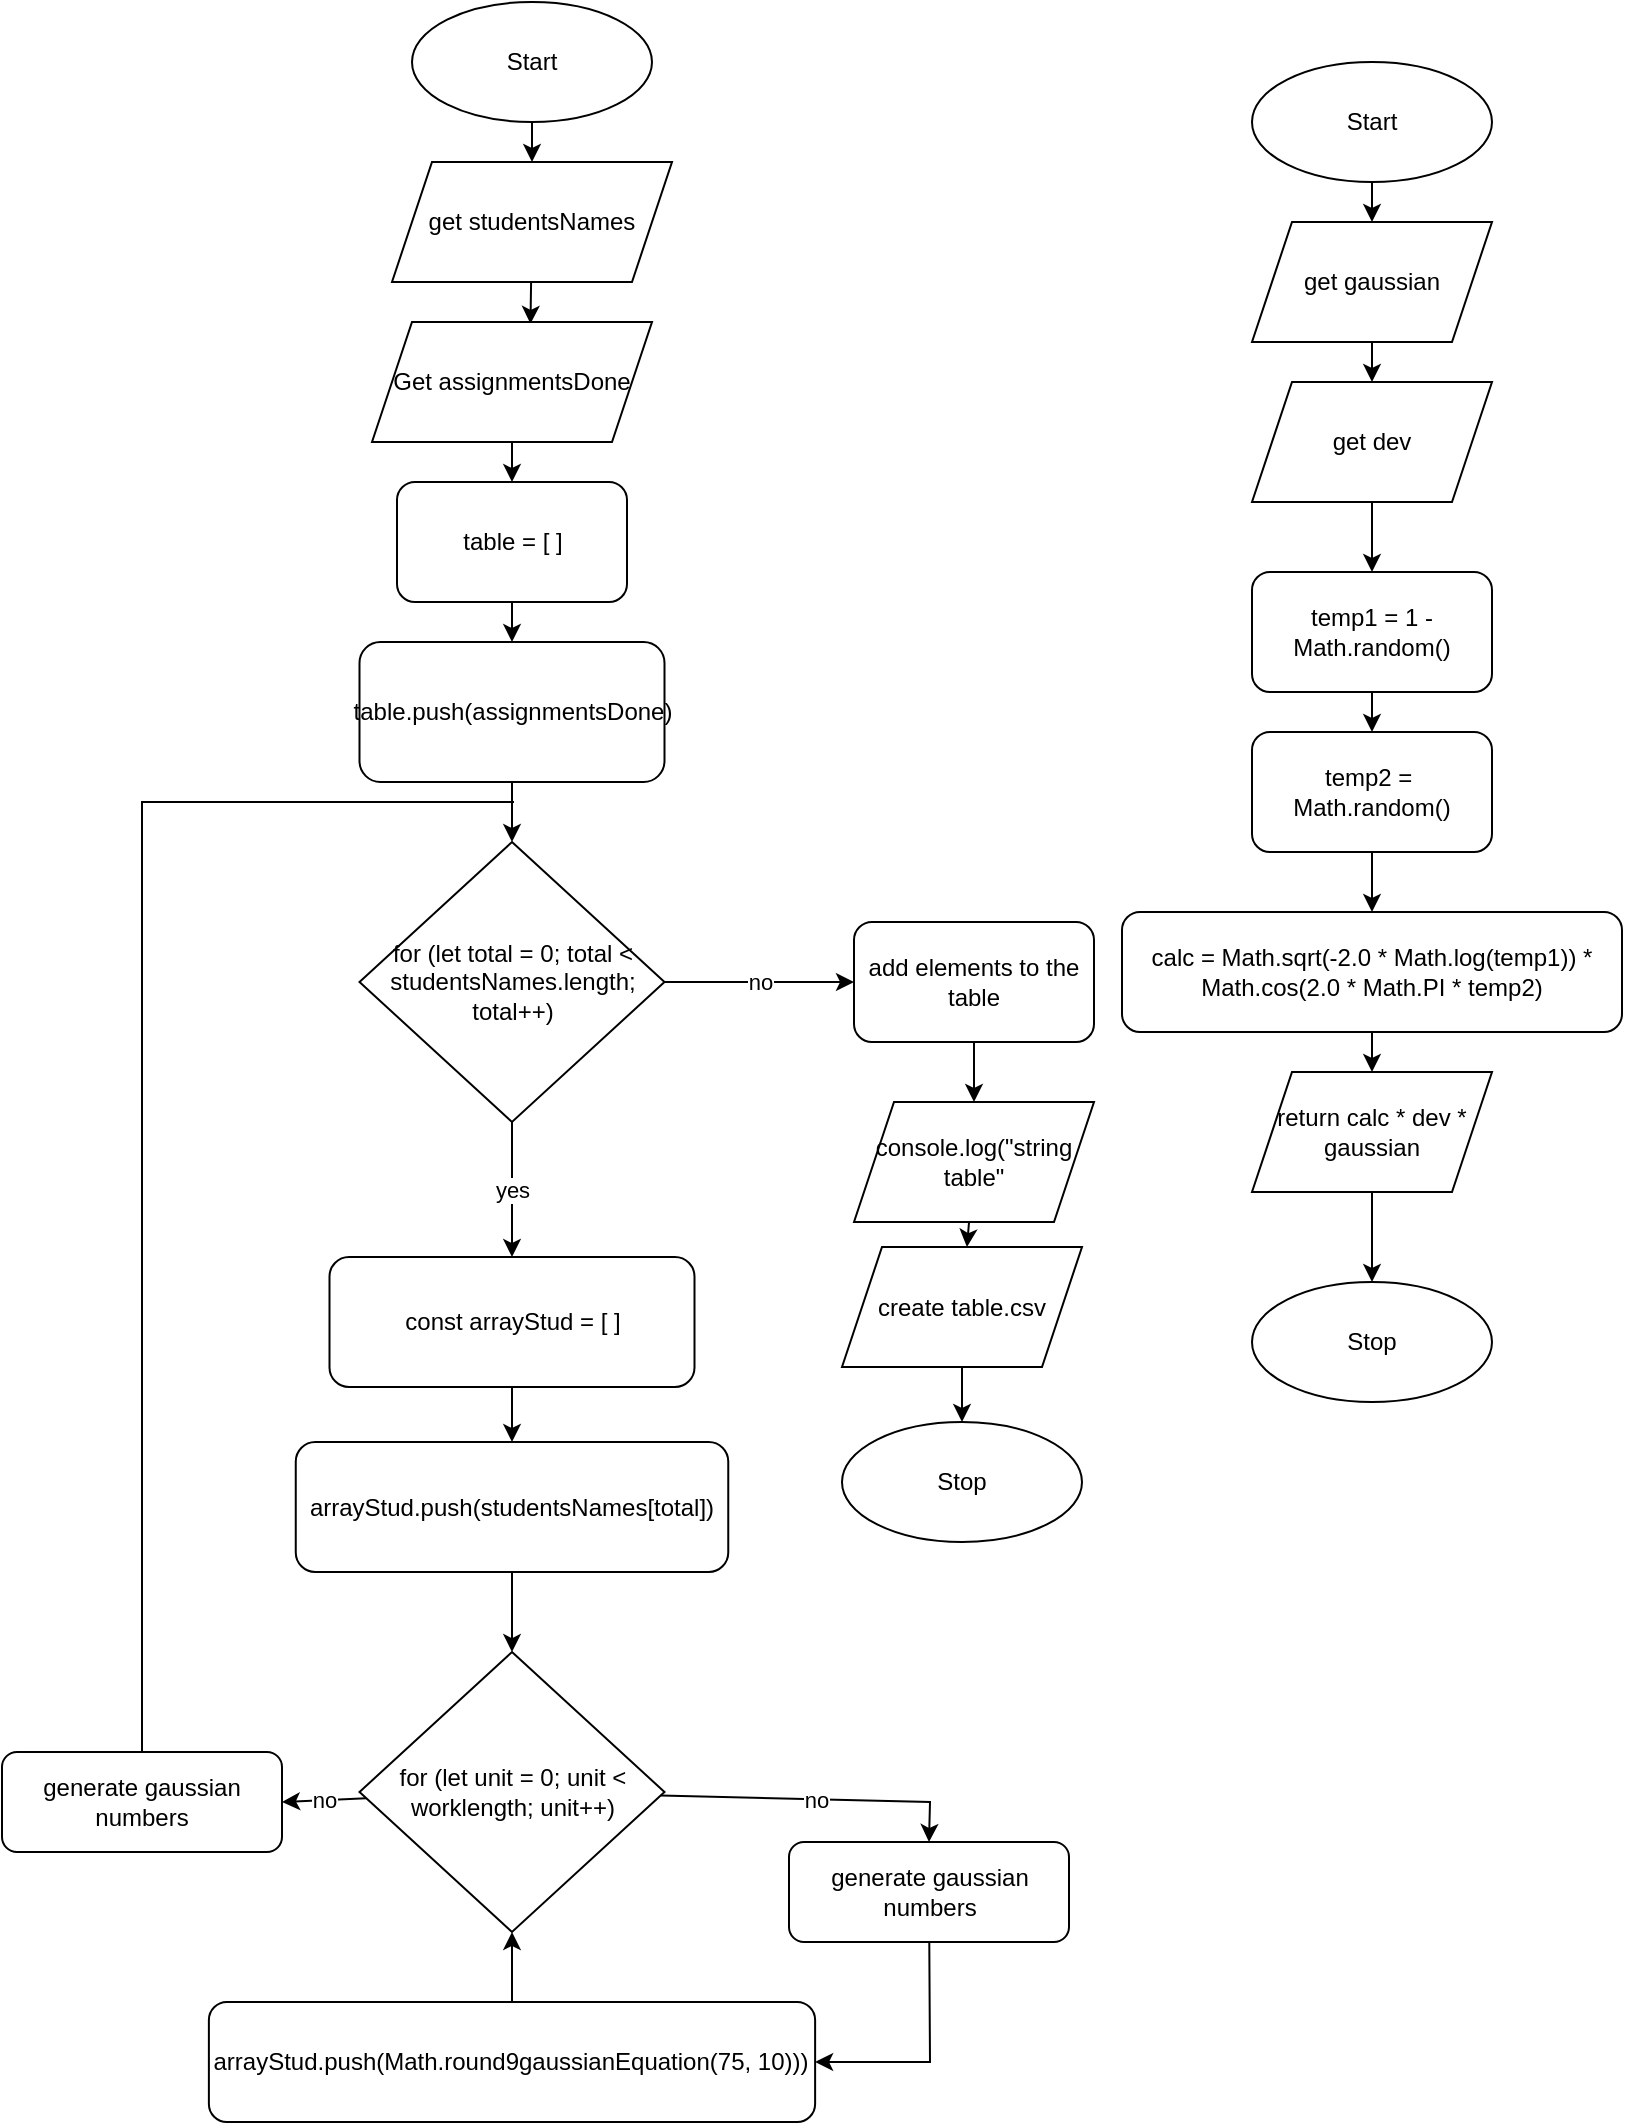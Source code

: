 <mxfile>
    <diagram id="bVoswQC8T6PlKmy4Bn8u" name="Page-1">
        <mxGraphModel dx="690" dy="526" grid="1" gridSize="10" guides="1" tooltips="1" connect="1" arrows="1" fold="1" page="1" pageScale="1" pageWidth="827" pageHeight="1169" math="0" shadow="0">
            <root>
                <mxCell id="0"/>
                <mxCell id="1" parent="0"/>
                <mxCell id="286" value="" style="edgeStyle=none;html=1;" parent="1" source="287" target="291" edge="1">
                    <mxGeometry relative="1" as="geometry"/>
                </mxCell>
                <mxCell id="287" value="Start" style="ellipse;whiteSpace=wrap;html=1;" parent="1" vertex="1">
                    <mxGeometry x="205" y="100" width="120" height="60" as="geometry"/>
                </mxCell>
                <mxCell id="290" style="edgeStyle=none;html=1;entryX=0.566;entryY=0.015;entryDx=0;entryDy=0;entryPerimeter=0;" parent="1" source="291" target="293" edge="1">
                    <mxGeometry relative="1" as="geometry"/>
                </mxCell>
                <mxCell id="291" value="get studentsNames" style="shape=parallelogram;perimeter=parallelogramPerimeter;whiteSpace=wrap;html=1;fixedSize=1;" parent="1" vertex="1">
                    <mxGeometry x="195" y="180" width="140" height="60" as="geometry"/>
                </mxCell>
                <mxCell id="292" style="edgeStyle=none;html=1;entryX=0.5;entryY=0;entryDx=0;entryDy=0;" parent="1" source="293" target="298" edge="1">
                    <mxGeometry relative="1" as="geometry"/>
                </mxCell>
                <mxCell id="293" value="Get assignmentsDone" style="shape=parallelogram;perimeter=parallelogramPerimeter;whiteSpace=wrap;html=1;fixedSize=1;" parent="1" vertex="1">
                    <mxGeometry x="185" y="260" width="140" height="60" as="geometry"/>
                </mxCell>
                <mxCell id="296" value="Stop" style="ellipse;whiteSpace=wrap;html=1;" parent="1" vertex="1">
                    <mxGeometry x="420" y="810" width="120" height="60" as="geometry"/>
                </mxCell>
                <mxCell id="333" value="" style="edgeStyle=none;html=1;" parent="1" source="298" target="332" edge="1">
                    <mxGeometry relative="1" as="geometry"/>
                </mxCell>
                <mxCell id="298" value="table = [ ]" style="rounded=1;whiteSpace=wrap;html=1;" parent="1" vertex="1">
                    <mxGeometry x="197.5" y="340" width="115" height="60" as="geometry"/>
                </mxCell>
                <mxCell id="299" value="yes" style="edgeStyle=none;html=1;entryX=0.5;entryY=0;entryDx=0;entryDy=0;" parent="1" source="301" target="304" edge="1">
                    <mxGeometry relative="1" as="geometry"/>
                </mxCell>
                <mxCell id="352" value="no" style="edgeStyle=none;rounded=0;html=1;" parent="1" source="301" target="351" edge="1">
                    <mxGeometry relative="1" as="geometry"/>
                </mxCell>
                <mxCell id="301" value="for (let total = 0; total &amp;lt; studentsNames.length; total++)" style="rhombus;whiteSpace=wrap;html=1;" parent="1" vertex="1">
                    <mxGeometry x="178.75" y="520" width="152.5" height="140" as="geometry"/>
                </mxCell>
                <mxCell id="335" value="" style="edgeStyle=none;html=1;" parent="1" source="304" target="334" edge="1">
                    <mxGeometry relative="1" as="geometry"/>
                </mxCell>
                <mxCell id="304" value="const arrayStud = [ ]" style="rounded=1;whiteSpace=wrap;html=1;" parent="1" vertex="1">
                    <mxGeometry x="163.75" y="727.5" width="182.5" height="65" as="geometry"/>
                </mxCell>
                <mxCell id="325" value="" style="edgeStyle=none;html=1;" parent="1" source="312" target="324" edge="1">
                    <mxGeometry relative="1" as="geometry"/>
                </mxCell>
                <mxCell id="312" value="Start" style="ellipse;whiteSpace=wrap;html=1;" parent="1" vertex="1">
                    <mxGeometry x="625" y="130" width="120" height="60" as="geometry"/>
                </mxCell>
                <mxCell id="313" value="Stop" style="ellipse;whiteSpace=wrap;html=1;" parent="1" vertex="1">
                    <mxGeometry x="625" y="740" width="120" height="60" as="geometry"/>
                </mxCell>
                <mxCell id="318" value="" style="edgeStyle=none;html=1;" parent="1" source="315" target="316" edge="1">
                    <mxGeometry relative="1" as="geometry"/>
                </mxCell>
                <mxCell id="315" value="temp1 = 1 - Math.random()" style="rounded=1;whiteSpace=wrap;html=1;" parent="1" vertex="1">
                    <mxGeometry x="625" y="385" width="120" height="60" as="geometry"/>
                </mxCell>
                <mxCell id="320" value="" style="edgeStyle=none;html=1;" parent="1" source="316" target="319" edge="1">
                    <mxGeometry relative="1" as="geometry"/>
                </mxCell>
                <mxCell id="316" value="temp2 =&amp;nbsp; Math.random()" style="rounded=1;whiteSpace=wrap;html=1;" parent="1" vertex="1">
                    <mxGeometry x="625" y="465" width="120" height="60" as="geometry"/>
                </mxCell>
                <mxCell id="322" value="" style="edgeStyle=none;html=1;" parent="1" source="319" target="321" edge="1">
                    <mxGeometry relative="1" as="geometry"/>
                </mxCell>
                <mxCell id="319" value="calc = Math.sqrt(-2.0 * Math.log(temp1)) * Math.cos(2.0 * Math.PI * temp2)" style="rounded=1;whiteSpace=wrap;html=1;" parent="1" vertex="1">
                    <mxGeometry x="560" y="555" width="250" height="60" as="geometry"/>
                </mxCell>
                <mxCell id="323" value="" style="edgeStyle=none;html=1;" parent="1" source="321" target="313" edge="1">
                    <mxGeometry relative="1" as="geometry"/>
                </mxCell>
                <mxCell id="321" value="return calc * dev * gaussian" style="shape=parallelogram;perimeter=parallelogramPerimeter;whiteSpace=wrap;html=1;fixedSize=1;" parent="1" vertex="1">
                    <mxGeometry x="625" y="635" width="120" height="60" as="geometry"/>
                </mxCell>
                <mxCell id="327" value="" style="edgeStyle=none;html=1;" parent="1" source="324" target="326" edge="1">
                    <mxGeometry relative="1" as="geometry"/>
                </mxCell>
                <mxCell id="324" value="get gaussian" style="shape=parallelogram;perimeter=parallelogramPerimeter;whiteSpace=wrap;html=1;fixedSize=1;" parent="1" vertex="1">
                    <mxGeometry x="625" y="210" width="120" height="60" as="geometry"/>
                </mxCell>
                <mxCell id="329" style="edgeStyle=none;html=1;entryX=0.5;entryY=0;entryDx=0;entryDy=0;" parent="1" source="326" target="315" edge="1">
                    <mxGeometry relative="1" as="geometry"/>
                </mxCell>
                <mxCell id="326" value="get dev" style="shape=parallelogram;perimeter=parallelogramPerimeter;whiteSpace=wrap;html=1;fixedSize=1;" parent="1" vertex="1">
                    <mxGeometry x="625" y="290" width="120" height="60" as="geometry"/>
                </mxCell>
                <mxCell id="336" value="" style="edgeStyle=none;html=1;" parent="1" source="332" target="301" edge="1">
                    <mxGeometry relative="1" as="geometry"/>
                </mxCell>
                <mxCell id="332" value="table.push(assignmentsDone)" style="rounded=1;whiteSpace=wrap;html=1;" parent="1" vertex="1">
                    <mxGeometry x="178.75" y="420" width="152.5" height="70" as="geometry"/>
                </mxCell>
                <mxCell id="339" value="" style="edgeStyle=none;html=1;" parent="1" source="334" target="338" edge="1">
                    <mxGeometry relative="1" as="geometry"/>
                </mxCell>
                <mxCell id="334" value="arrayStud.push(studentsNames[total])" style="rounded=1;whiteSpace=wrap;html=1;" parent="1" vertex="1">
                    <mxGeometry x="146.88" y="820" width="216.25" height="65" as="geometry"/>
                </mxCell>
                <mxCell id="345" value="no" style="edgeStyle=none;html=1;entryX=0.5;entryY=0;entryDx=0;entryDy=0;rounded=0;" parent="1" source="338" target="344" edge="1">
                    <mxGeometry relative="1" as="geometry">
                        <Array as="points">
                            <mxPoint x="464" y="1000"/>
                        </Array>
                    </mxGeometry>
                </mxCell>
                <mxCell id="363" value="no" style="edgeStyle=none;rounded=0;html=1;entryX=1;entryY=0.5;entryDx=0;entryDy=0;" parent="1" source="338" edge="1">
                    <mxGeometry relative="1" as="geometry">
                        <mxPoint x="140" y="1000" as="targetPoint"/>
                    </mxGeometry>
                </mxCell>
                <mxCell id="338" value="for (let unit = 0; unit &amp;lt; worklength; unit++)" style="rhombus;whiteSpace=wrap;html=1;" parent="1" vertex="1">
                    <mxGeometry x="178.75" y="925" width="152.5" height="140" as="geometry"/>
                </mxCell>
                <mxCell id="347" style="edgeStyle=none;html=1;entryX=0.5;entryY=1;entryDx=0;entryDy=0;" parent="1" source="340" target="338" edge="1">
                    <mxGeometry relative="1" as="geometry"/>
                </mxCell>
                <mxCell id="340" value="arrayStud.push(Math.round9gaussianEquation(75, 10)))" style="rounded=1;whiteSpace=wrap;html=1;" parent="1" vertex="1">
                    <mxGeometry x="103.44" y="1100" width="303.12" height="60" as="geometry"/>
                </mxCell>
                <mxCell id="346" style="edgeStyle=none;html=1;entryX=1;entryY=0.5;entryDx=0;entryDy=0;rounded=0;" parent="1" source="344" target="340" edge="1">
                    <mxGeometry relative="1" as="geometry">
                        <Array as="points">
                            <mxPoint x="464" y="1130"/>
                        </Array>
                    </mxGeometry>
                </mxCell>
                <mxCell id="344" value="generate gaussian numbers" style="rounded=1;whiteSpace=wrap;html=1;" parent="1" vertex="1">
                    <mxGeometry x="393.5" y="1020" width="140" height="50" as="geometry"/>
                </mxCell>
                <mxCell id="354" value="" style="edgeStyle=none;rounded=0;html=1;" parent="1" source="351" target="353" edge="1">
                    <mxGeometry relative="1" as="geometry"/>
                </mxCell>
                <mxCell id="351" value="add elements to the table" style="rounded=1;whiteSpace=wrap;html=1;" parent="1" vertex="1">
                    <mxGeometry x="426" y="560" width="120" height="60" as="geometry"/>
                </mxCell>
                <mxCell id="357" value="" style="edgeStyle=none;rounded=0;html=1;" parent="1" source="353" target="355" edge="1">
                    <mxGeometry relative="1" as="geometry"/>
                </mxCell>
                <mxCell id="353" value="console.log(&quot;string table&quot;" style="shape=parallelogram;perimeter=parallelogramPerimeter;whiteSpace=wrap;html=1;fixedSize=1;" parent="1" vertex="1">
                    <mxGeometry x="426" y="650" width="120" height="60" as="geometry"/>
                </mxCell>
                <mxCell id="358" value="" style="edgeStyle=none;rounded=0;html=1;" parent="1" source="355" target="296" edge="1">
                    <mxGeometry relative="1" as="geometry"/>
                </mxCell>
                <mxCell id="355" value="create table.csv" style="shape=parallelogram;perimeter=parallelogramPerimeter;whiteSpace=wrap;html=1;fixedSize=1;" parent="1" vertex="1">
                    <mxGeometry x="420" y="722.5" width="120" height="60" as="geometry"/>
                </mxCell>
                <mxCell id="364" style="edgeStyle=none;rounded=0;html=1;endArrow=none;endFill=0;" parent="1" edge="1">
                    <mxGeometry relative="1" as="geometry">
                        <mxPoint x="256" y="500" as="targetPoint"/>
                        <Array as="points">
                            <mxPoint x="70" y="500"/>
                        </Array>
                        <mxPoint x="70" y="975" as="sourcePoint"/>
                    </mxGeometry>
                </mxCell>
                <mxCell id="362" value="generate gaussian numbers" style="rounded=1;whiteSpace=wrap;html=1;" parent="1" vertex="1">
                    <mxGeometry y="975" width="140" height="50" as="geometry"/>
                </mxCell>
            </root>
        </mxGraphModel>
    </diagram>
</mxfile>